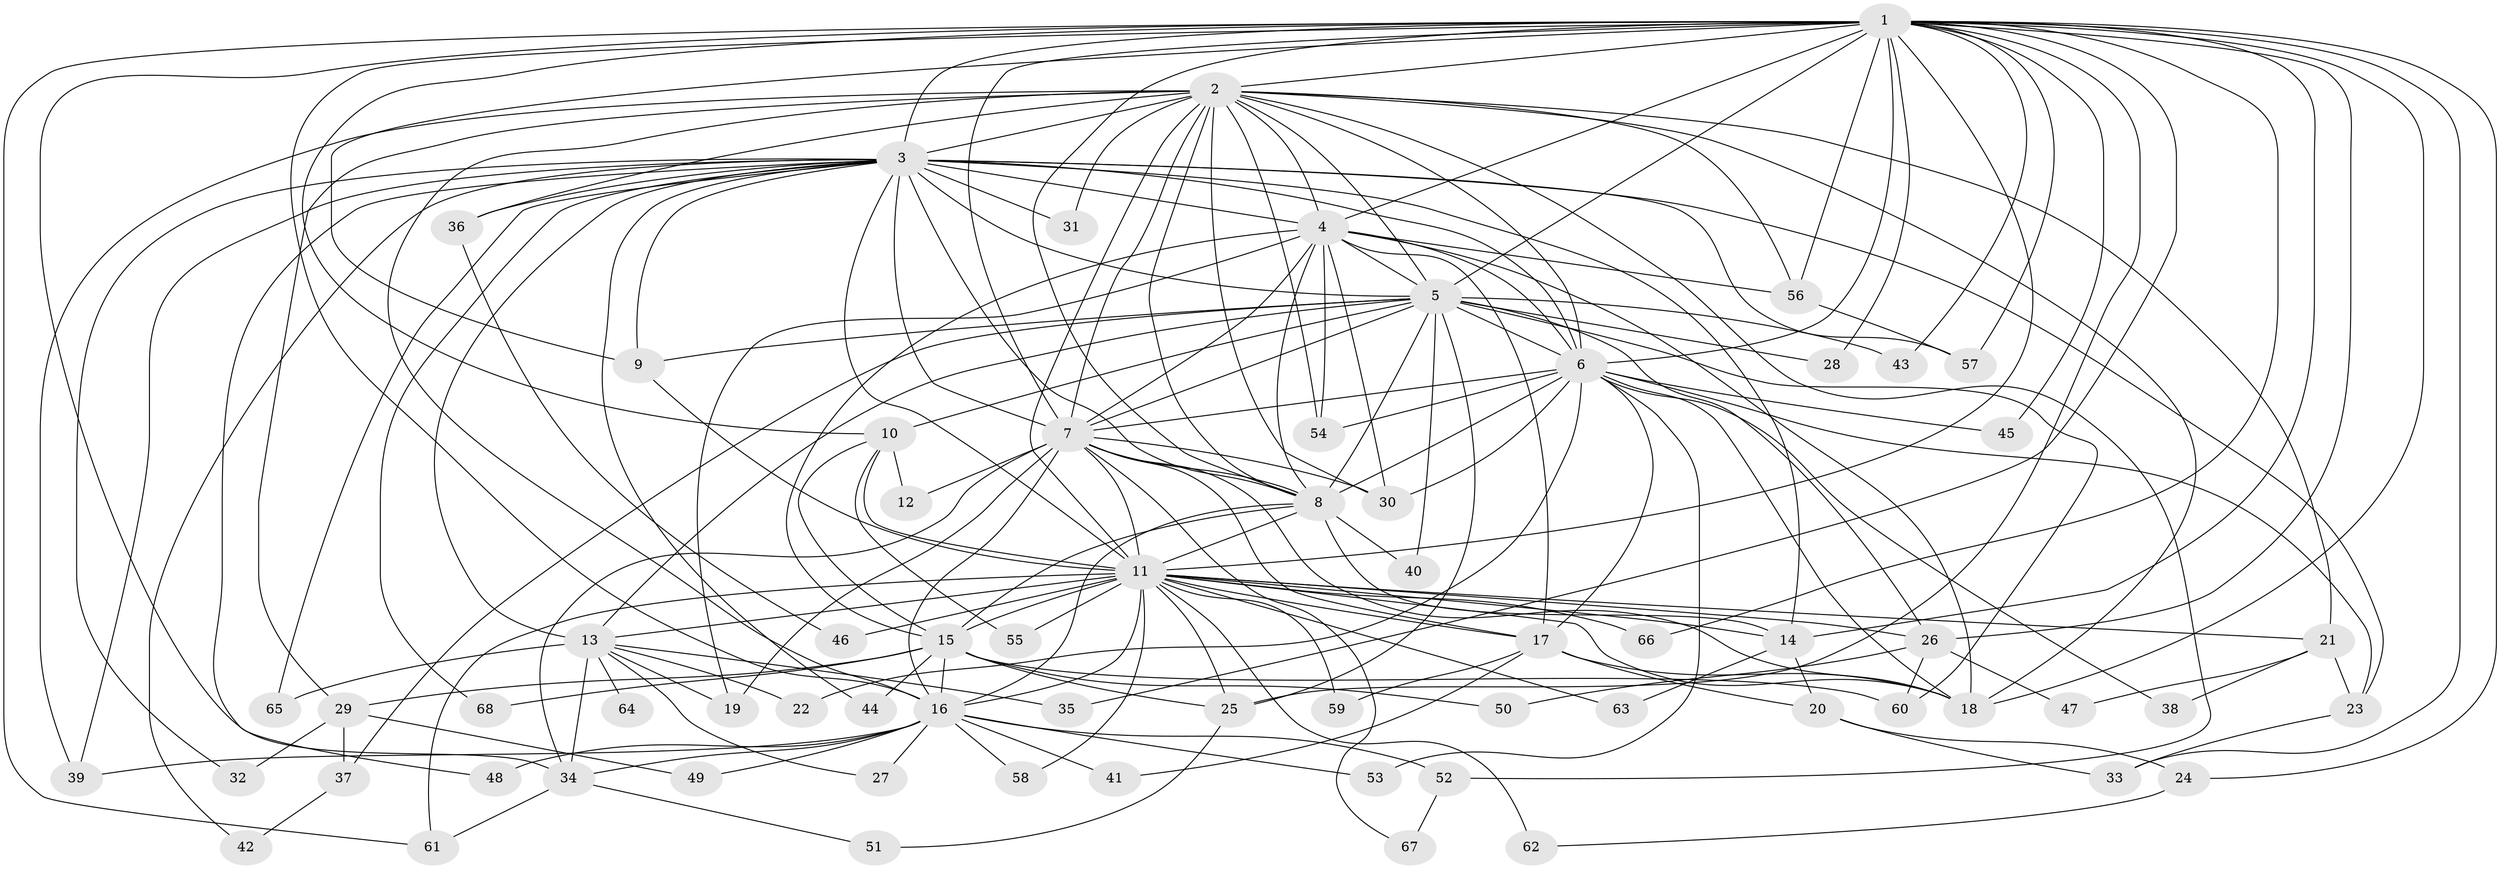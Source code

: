 // original degree distribution, {33: 0.007407407407407408, 22: 0.007407407407407408, 25: 0.007407407407407408, 21: 0.014814814814814815, 23: 0.007407407407407408, 15: 0.007407407407407408, 17: 0.014814814814814815, 35: 0.007407407407407408, 16: 0.007407407407407408, 4: 0.08148148148148149, 2: 0.5481481481481482, 6: 0.02962962962962963, 12: 0.007407407407407408, 5: 0.037037037037037035, 3: 0.2074074074074074, 8: 0.007407407407407408}
// Generated by graph-tools (version 1.1) at 2025/49/03/04/25 22:49:29]
// undirected, 68 vertices, 185 edges
graph export_dot {
  node [color=gray90,style=filled];
  1;
  2;
  3;
  4;
  5;
  6;
  7;
  8;
  9;
  10;
  11;
  12;
  13;
  14;
  15;
  16;
  17;
  18;
  19;
  20;
  21;
  22;
  23;
  24;
  25;
  26;
  27;
  28;
  29;
  30;
  31;
  32;
  33;
  34;
  35;
  36;
  37;
  38;
  39;
  40;
  41;
  42;
  43;
  44;
  45;
  46;
  47;
  48;
  49;
  50;
  51;
  52;
  53;
  54;
  55;
  56;
  57;
  58;
  59;
  60;
  61;
  62;
  63;
  64;
  65;
  66;
  67;
  68;
  1 -- 2 [weight=1.0];
  1 -- 3 [weight=2.0];
  1 -- 4 [weight=3.0];
  1 -- 5 [weight=1.0];
  1 -- 6 [weight=1.0];
  1 -- 7 [weight=2.0];
  1 -- 8 [weight=1.0];
  1 -- 9 [weight=1.0];
  1 -- 10 [weight=1.0];
  1 -- 11 [weight=3.0];
  1 -- 14 [weight=1.0];
  1 -- 16 [weight=1.0];
  1 -- 18 [weight=1.0];
  1 -- 24 [weight=1.0];
  1 -- 25 [weight=1.0];
  1 -- 26 [weight=2.0];
  1 -- 28 [weight=1.0];
  1 -- 33 [weight=1.0];
  1 -- 34 [weight=1.0];
  1 -- 35 [weight=1.0];
  1 -- 43 [weight=1.0];
  1 -- 45 [weight=1.0];
  1 -- 56 [weight=1.0];
  1 -- 57 [weight=1.0];
  1 -- 61 [weight=1.0];
  1 -- 66 [weight=1.0];
  2 -- 3 [weight=1.0];
  2 -- 4 [weight=2.0];
  2 -- 5 [weight=1.0];
  2 -- 6 [weight=1.0];
  2 -- 7 [weight=3.0];
  2 -- 8 [weight=1.0];
  2 -- 11 [weight=1.0];
  2 -- 16 [weight=1.0];
  2 -- 18 [weight=1.0];
  2 -- 21 [weight=1.0];
  2 -- 29 [weight=1.0];
  2 -- 30 [weight=1.0];
  2 -- 31 [weight=1.0];
  2 -- 36 [weight=1.0];
  2 -- 39 [weight=1.0];
  2 -- 52 [weight=1.0];
  2 -- 54 [weight=1.0];
  2 -- 56 [weight=1.0];
  3 -- 4 [weight=2.0];
  3 -- 5 [weight=3.0];
  3 -- 6 [weight=2.0];
  3 -- 7 [weight=4.0];
  3 -- 8 [weight=1.0];
  3 -- 9 [weight=1.0];
  3 -- 11 [weight=1.0];
  3 -- 13 [weight=1.0];
  3 -- 14 [weight=1.0];
  3 -- 23 [weight=1.0];
  3 -- 31 [weight=1.0];
  3 -- 32 [weight=1.0];
  3 -- 36 [weight=1.0];
  3 -- 39 [weight=1.0];
  3 -- 42 [weight=1.0];
  3 -- 44 [weight=1.0];
  3 -- 48 [weight=1.0];
  3 -- 57 [weight=1.0];
  3 -- 65 [weight=1.0];
  3 -- 68 [weight=1.0];
  4 -- 5 [weight=3.0];
  4 -- 6 [weight=2.0];
  4 -- 7 [weight=4.0];
  4 -- 8 [weight=2.0];
  4 -- 15 [weight=7.0];
  4 -- 17 [weight=1.0];
  4 -- 18 [weight=1.0];
  4 -- 19 [weight=2.0];
  4 -- 30 [weight=1.0];
  4 -- 54 [weight=1.0];
  4 -- 56 [weight=1.0];
  5 -- 6 [weight=1.0];
  5 -- 7 [weight=2.0];
  5 -- 8 [weight=2.0];
  5 -- 9 [weight=1.0];
  5 -- 10 [weight=1.0];
  5 -- 13 [weight=1.0];
  5 -- 25 [weight=1.0];
  5 -- 26 [weight=1.0];
  5 -- 28 [weight=1.0];
  5 -- 37 [weight=1.0];
  5 -- 40 [weight=1.0];
  5 -- 43 [weight=1.0];
  5 -- 60 [weight=1.0];
  6 -- 7 [weight=3.0];
  6 -- 8 [weight=1.0];
  6 -- 17 [weight=1.0];
  6 -- 18 [weight=1.0];
  6 -- 22 [weight=1.0];
  6 -- 23 [weight=1.0];
  6 -- 30 [weight=1.0];
  6 -- 38 [weight=1.0];
  6 -- 45 [weight=1.0];
  6 -- 53 [weight=1.0];
  6 -- 54 [weight=1.0];
  7 -- 8 [weight=2.0];
  7 -- 11 [weight=18.0];
  7 -- 12 [weight=1.0];
  7 -- 16 [weight=2.0];
  7 -- 17 [weight=1.0];
  7 -- 18 [weight=1.0];
  7 -- 19 [weight=1.0];
  7 -- 30 [weight=1.0];
  7 -- 34 [weight=2.0];
  7 -- 67 [weight=1.0];
  8 -- 11 [weight=2.0];
  8 -- 14 [weight=1.0];
  8 -- 15 [weight=1.0];
  8 -- 16 [weight=1.0];
  8 -- 40 [weight=1.0];
  9 -- 11 [weight=1.0];
  10 -- 11 [weight=1.0];
  10 -- 12 [weight=1.0];
  10 -- 15 [weight=1.0];
  10 -- 55 [weight=1.0];
  11 -- 13 [weight=2.0];
  11 -- 14 [weight=1.0];
  11 -- 15 [weight=2.0];
  11 -- 16 [weight=1.0];
  11 -- 17 [weight=1.0];
  11 -- 18 [weight=1.0];
  11 -- 21 [weight=1.0];
  11 -- 25 [weight=1.0];
  11 -- 26 [weight=1.0];
  11 -- 46 [weight=1.0];
  11 -- 55 [weight=1.0];
  11 -- 58 [weight=1.0];
  11 -- 59 [weight=1.0];
  11 -- 61 [weight=1.0];
  11 -- 62 [weight=1.0];
  11 -- 63 [weight=1.0];
  11 -- 66 [weight=1.0];
  13 -- 19 [weight=1.0];
  13 -- 22 [weight=1.0];
  13 -- 27 [weight=1.0];
  13 -- 34 [weight=1.0];
  13 -- 35 [weight=1.0];
  13 -- 64 [weight=1.0];
  13 -- 65 [weight=1.0];
  14 -- 20 [weight=1.0];
  14 -- 63 [weight=1.0];
  15 -- 16 [weight=2.0];
  15 -- 25 [weight=1.0];
  15 -- 29 [weight=1.0];
  15 -- 44 [weight=1.0];
  15 -- 50 [weight=1.0];
  15 -- 60 [weight=1.0];
  15 -- 68 [weight=1.0];
  16 -- 27 [weight=1.0];
  16 -- 34 [weight=2.0];
  16 -- 39 [weight=1.0];
  16 -- 41 [weight=1.0];
  16 -- 48 [weight=1.0];
  16 -- 49 [weight=1.0];
  16 -- 52 [weight=2.0];
  16 -- 53 [weight=1.0];
  16 -- 58 [weight=1.0];
  17 -- 18 [weight=1.0];
  17 -- 20 [weight=1.0];
  17 -- 41 [weight=1.0];
  17 -- 59 [weight=1.0];
  20 -- 24 [weight=1.0];
  20 -- 33 [weight=1.0];
  21 -- 23 [weight=1.0];
  21 -- 38 [weight=1.0];
  21 -- 47 [weight=1.0];
  23 -- 33 [weight=1.0];
  24 -- 62 [weight=1.0];
  25 -- 51 [weight=1.0];
  26 -- 47 [weight=1.0];
  26 -- 50 [weight=1.0];
  26 -- 60 [weight=1.0];
  29 -- 32 [weight=1.0];
  29 -- 37 [weight=1.0];
  29 -- 49 [weight=1.0];
  34 -- 51 [weight=1.0];
  34 -- 61 [weight=1.0];
  36 -- 46 [weight=1.0];
  37 -- 42 [weight=1.0];
  52 -- 67 [weight=1.0];
  56 -- 57 [weight=1.0];
}
